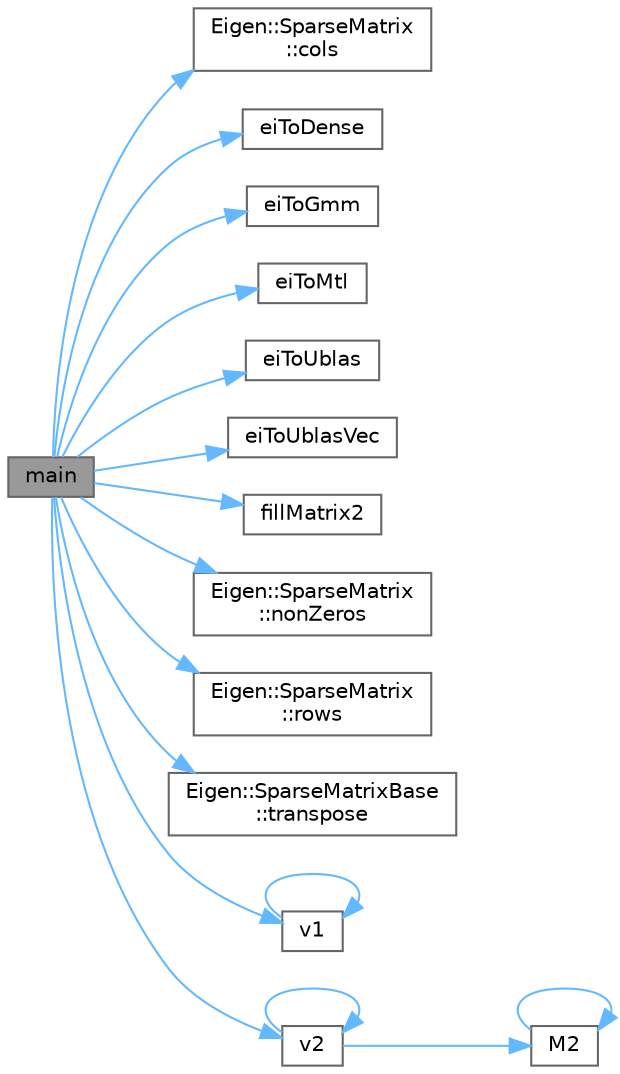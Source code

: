 digraph "main"
{
 // LATEX_PDF_SIZE
  bgcolor="transparent";
  edge [fontname=Helvetica,fontsize=10,labelfontname=Helvetica,labelfontsize=10];
  node [fontname=Helvetica,fontsize=10,shape=box,height=0.2,width=0.4];
  rankdir="LR";
  Node1 [id="Node000001",label="main",height=0.2,width=0.4,color="gray40", fillcolor="grey60", style="filled", fontcolor="black",tooltip=" "];
  Node1 -> Node2 [id="edge17_Node000001_Node000002",color="steelblue1",style="solid",tooltip=" "];
  Node2 [id="Node000002",label="Eigen::SparseMatrix\l::cols",height=0.2,width=0.4,color="grey40", fillcolor="white", style="filled",URL="$class_eigen_1_1_sparse_matrix.html#aa391750e3c530227e4a5c3c52e959975",tooltip=" "];
  Node1 -> Node3 [id="edge18_Node000001_Node000003",color="steelblue1",style="solid",tooltip=" "];
  Node3 [id="Node000003",label="eiToDense",height=0.2,width=0.4,color="grey40", fillcolor="white", style="filled",URL="$_bench_sparse_util_8h.html#a3a793c6a0917359f91a7ddca3df96e23",tooltip=" "];
  Node1 -> Node4 [id="edge19_Node000001_Node000004",color="steelblue1",style="solid",tooltip=" "];
  Node4 [id="Node000004",label="eiToGmm",height=0.2,width=0.4,color="grey40", fillcolor="white", style="filled",URL="$_bench_sparse_util_8h.html#a0fd61c7904dc93b13137609cbb19f7e4",tooltip=" "];
  Node1 -> Node5 [id="edge20_Node000001_Node000005",color="steelblue1",style="solid",tooltip=" "];
  Node5 [id="Node000005",label="eiToMtl",height=0.2,width=0.4,color="grey40", fillcolor="white", style="filled",URL="$_bench_sparse_util_8h.html#ac7f91e23e9b6237bfc41ab6ebd1d68f2",tooltip=" "];
  Node1 -> Node6 [id="edge21_Node000001_Node000006",color="steelblue1",style="solid",tooltip=" "];
  Node6 [id="Node000006",label="eiToUblas",height=0.2,width=0.4,color="grey40", fillcolor="white", style="filled",URL="$_bench_sparse_util_8h.html#aceb6d7bd92608892e3e8163984191f85",tooltip=" "];
  Node1 -> Node7 [id="edge22_Node000001_Node000007",color="steelblue1",style="solid",tooltip=" "];
  Node7 [id="Node000007",label="eiToUblasVec",height=0.2,width=0.4,color="grey40", fillcolor="white", style="filled",URL="$_bench_sparse_util_8h.html#a10ed577c4fab81f52ad2508a497b160c",tooltip=" "];
  Node1 -> Node8 [id="edge23_Node000001_Node000008",color="steelblue1",style="solid",tooltip=" "];
  Node8 [id="Node000008",label="fillMatrix2",height=0.2,width=0.4,color="grey40", fillcolor="white", style="filled",URL="$_bench_sparse_util_8h.html#abafdfa2084e60b4bd47c70212bd0c473",tooltip=" "];
  Node1 -> Node9 [id="edge24_Node000001_Node000009",color="steelblue1",style="solid",tooltip=" "];
  Node9 [id="Node000009",label="Eigen::SparseMatrix\l::nonZeros",height=0.2,width=0.4,color="grey40", fillcolor="white", style="filled",URL="$class_eigen_1_1_sparse_matrix.html#af295aae7bdeaed71100e5b8c641945dc",tooltip=" "];
  Node1 -> Node10 [id="edge25_Node000001_Node000010",color="steelblue1",style="solid",tooltip=" "];
  Node10 [id="Node000010",label="Eigen::SparseMatrix\l::rows",height=0.2,width=0.4,color="grey40", fillcolor="white", style="filled",URL="$class_eigen_1_1_sparse_matrix.html#a62e61bb861eee306d5b069ce652b5aa5",tooltip=" "];
  Node1 -> Node11 [id="edge26_Node000001_Node000011",color="steelblue1",style="solid",tooltip=" "];
  Node11 [id="Node000011",label="Eigen::SparseMatrixBase\l::transpose",height=0.2,width=0.4,color="grey40", fillcolor="white", style="filled",URL="$class_eigen_1_1_sparse_matrix_base.html#abef4b43a6c62c8eae9b5087d732b3a4a",tooltip=" "];
  Node1 -> Node12 [id="edge27_Node000001_Node000012",color="steelblue1",style="solid",tooltip=" "];
  Node12 [id="Node000012",label="v1",height=0.2,width=0.4,color="grey40", fillcolor="white", style="filled",URL="$_tutorial___reshape_mat2_vec_8cpp.html#a10bd710692c91bc238f2e1da77730678",tooltip=" "];
  Node12 -> Node12 [id="edge28_Node000012_Node000012",color="steelblue1",style="solid",tooltip=" "];
  Node1 -> Node13 [id="edge29_Node000001_Node000013",color="steelblue1",style="solid",tooltip=" "];
  Node13 [id="Node000013",label="v2",height=0.2,width=0.4,color="grey40", fillcolor="white", style="filled",URL="$_tutorial___reshape_mat2_vec_8cpp.html#a3eb30a79de469336df46f4f5f0bfb84f",tooltip=" "];
  Node13 -> Node14 [id="edge30_Node000013_Node000014",color="steelblue1",style="solid",tooltip=" "];
  Node14 [id="Node000014",label="M2",height=0.2,width=0.4,color="grey40", fillcolor="white", style="filled",URL="$_tutorial___reshape_mat2_mat_8cpp.html#ae3dc3553f10a3c3e5d701dc35895d1e4",tooltip=" "];
  Node14 -> Node14 [id="edge31_Node000014_Node000014",color="steelblue1",style="solid",tooltip=" "];
  Node13 -> Node13 [id="edge32_Node000013_Node000013",color="steelblue1",style="solid",tooltip=" "];
}
